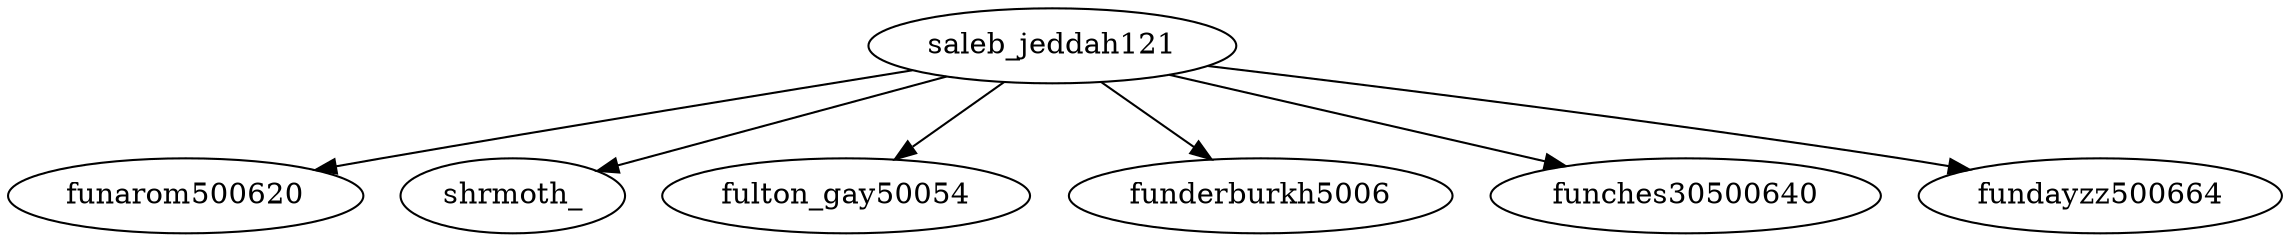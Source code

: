strict digraph {
"saleb_jeddah121" -> "funarom500620"
"saleb_jeddah121" -> "shrmoth_"
"saleb_jeddah121" -> "fulton_gay50054"
"saleb_jeddah121" -> "funderburkh5006"
"saleb_jeddah121" -> "funches30500640"
"saleb_jeddah121" -> "fundayzz500664"
}